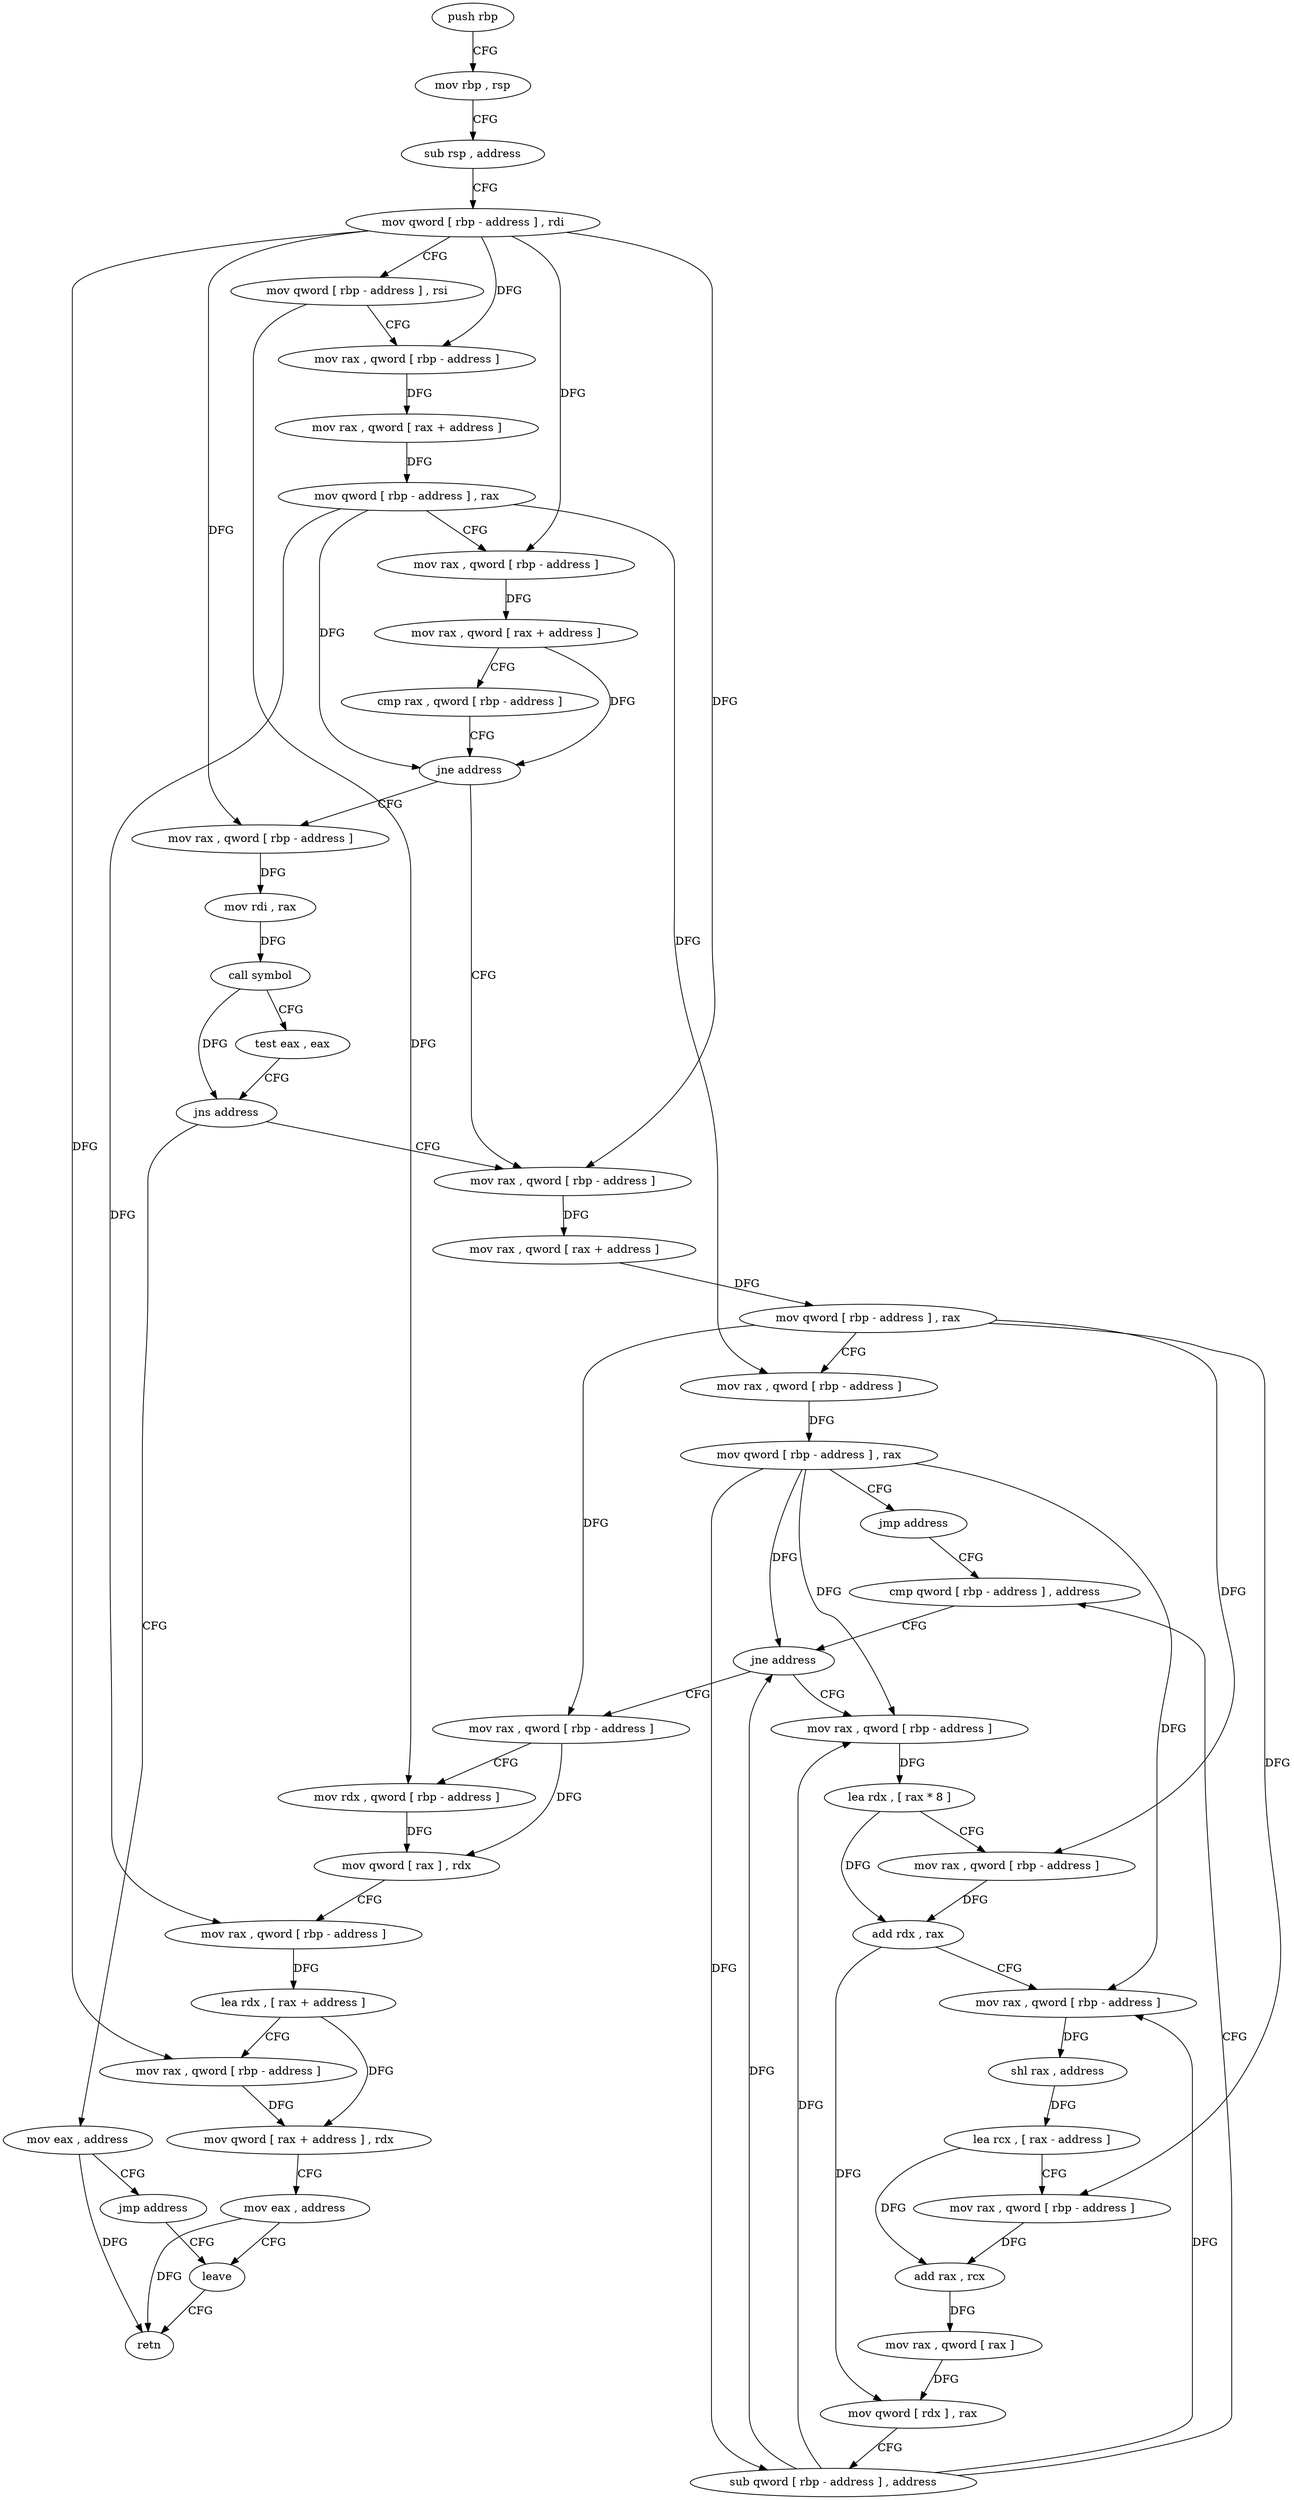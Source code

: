 digraph "func" {
"193171" [label = "push rbp" ]
"193172" [label = "mov rbp , rsp" ]
"193175" [label = "sub rsp , address" ]
"193179" [label = "mov qword [ rbp - address ] , rdi" ]
"193183" [label = "mov qword [ rbp - address ] , rsi" ]
"193187" [label = "mov rax , qword [ rbp - address ]" ]
"193191" [label = "mov rax , qword [ rax + address ]" ]
"193195" [label = "mov qword [ rbp - address ] , rax" ]
"193199" [label = "mov rax , qword [ rbp - address ]" ]
"193203" [label = "mov rax , qword [ rax + address ]" ]
"193207" [label = "cmp rax , qword [ rbp - address ]" ]
"193211" [label = "jne address" ]
"193236" [label = "mov rax , qword [ rbp - address ]" ]
"193213" [label = "mov rax , qword [ rbp - address ]" ]
"193240" [label = "mov rax , qword [ rax + address ]" ]
"193244" [label = "mov qword [ rbp - address ] , rax" ]
"193248" [label = "mov rax , qword [ rbp - address ]" ]
"193252" [label = "mov qword [ rbp - address ] , rax" ]
"193256" [label = "jmp address" ]
"193307" [label = "cmp qword [ rbp - address ] , address" ]
"193217" [label = "mov rdi , rax" ]
"193220" [label = "call symbol" ]
"193225" [label = "test eax , eax" ]
"193227" [label = "jns address" ]
"193229" [label = "mov eax , address" ]
"193312" [label = "jne address" ]
"193258" [label = "mov rax , qword [ rbp - address ]" ]
"193314" [label = "mov rax , qword [ rbp - address ]" ]
"193234" [label = "jmp address" ]
"193346" [label = "leave" ]
"193262" [label = "lea rdx , [ rax * 8 ]" ]
"193270" [label = "mov rax , qword [ rbp - address ]" ]
"193274" [label = "add rdx , rax" ]
"193277" [label = "mov rax , qword [ rbp - address ]" ]
"193281" [label = "shl rax , address" ]
"193285" [label = "lea rcx , [ rax - address ]" ]
"193289" [label = "mov rax , qword [ rbp - address ]" ]
"193293" [label = "add rax , rcx" ]
"193296" [label = "mov rax , qword [ rax ]" ]
"193299" [label = "mov qword [ rdx ] , rax" ]
"193302" [label = "sub qword [ rbp - address ] , address" ]
"193318" [label = "mov rdx , qword [ rbp - address ]" ]
"193322" [label = "mov qword [ rax ] , rdx" ]
"193325" [label = "mov rax , qword [ rbp - address ]" ]
"193329" [label = "lea rdx , [ rax + address ]" ]
"193333" [label = "mov rax , qword [ rbp - address ]" ]
"193337" [label = "mov qword [ rax + address ] , rdx" ]
"193341" [label = "mov eax , address" ]
"193347" [label = "retn" ]
"193171" -> "193172" [ label = "CFG" ]
"193172" -> "193175" [ label = "CFG" ]
"193175" -> "193179" [ label = "CFG" ]
"193179" -> "193183" [ label = "CFG" ]
"193179" -> "193187" [ label = "DFG" ]
"193179" -> "193199" [ label = "DFG" ]
"193179" -> "193236" [ label = "DFG" ]
"193179" -> "193213" [ label = "DFG" ]
"193179" -> "193333" [ label = "DFG" ]
"193183" -> "193187" [ label = "CFG" ]
"193183" -> "193318" [ label = "DFG" ]
"193187" -> "193191" [ label = "DFG" ]
"193191" -> "193195" [ label = "DFG" ]
"193195" -> "193199" [ label = "CFG" ]
"193195" -> "193211" [ label = "DFG" ]
"193195" -> "193248" [ label = "DFG" ]
"193195" -> "193325" [ label = "DFG" ]
"193199" -> "193203" [ label = "DFG" ]
"193203" -> "193207" [ label = "CFG" ]
"193203" -> "193211" [ label = "DFG" ]
"193207" -> "193211" [ label = "CFG" ]
"193211" -> "193236" [ label = "CFG" ]
"193211" -> "193213" [ label = "CFG" ]
"193236" -> "193240" [ label = "DFG" ]
"193213" -> "193217" [ label = "DFG" ]
"193240" -> "193244" [ label = "DFG" ]
"193244" -> "193248" [ label = "CFG" ]
"193244" -> "193270" [ label = "DFG" ]
"193244" -> "193289" [ label = "DFG" ]
"193244" -> "193314" [ label = "DFG" ]
"193248" -> "193252" [ label = "DFG" ]
"193252" -> "193256" [ label = "CFG" ]
"193252" -> "193312" [ label = "DFG" ]
"193252" -> "193258" [ label = "DFG" ]
"193252" -> "193277" [ label = "DFG" ]
"193252" -> "193302" [ label = "DFG" ]
"193256" -> "193307" [ label = "CFG" ]
"193307" -> "193312" [ label = "CFG" ]
"193217" -> "193220" [ label = "DFG" ]
"193220" -> "193225" [ label = "CFG" ]
"193220" -> "193227" [ label = "DFG" ]
"193225" -> "193227" [ label = "CFG" ]
"193227" -> "193236" [ label = "CFG" ]
"193227" -> "193229" [ label = "CFG" ]
"193229" -> "193234" [ label = "CFG" ]
"193229" -> "193347" [ label = "DFG" ]
"193312" -> "193258" [ label = "CFG" ]
"193312" -> "193314" [ label = "CFG" ]
"193258" -> "193262" [ label = "DFG" ]
"193314" -> "193318" [ label = "CFG" ]
"193314" -> "193322" [ label = "DFG" ]
"193234" -> "193346" [ label = "CFG" ]
"193346" -> "193347" [ label = "CFG" ]
"193262" -> "193270" [ label = "CFG" ]
"193262" -> "193274" [ label = "DFG" ]
"193270" -> "193274" [ label = "DFG" ]
"193274" -> "193277" [ label = "CFG" ]
"193274" -> "193299" [ label = "DFG" ]
"193277" -> "193281" [ label = "DFG" ]
"193281" -> "193285" [ label = "DFG" ]
"193285" -> "193289" [ label = "CFG" ]
"193285" -> "193293" [ label = "DFG" ]
"193289" -> "193293" [ label = "DFG" ]
"193293" -> "193296" [ label = "DFG" ]
"193296" -> "193299" [ label = "DFG" ]
"193299" -> "193302" [ label = "CFG" ]
"193302" -> "193307" [ label = "CFG" ]
"193302" -> "193312" [ label = "DFG" ]
"193302" -> "193258" [ label = "DFG" ]
"193302" -> "193277" [ label = "DFG" ]
"193318" -> "193322" [ label = "DFG" ]
"193322" -> "193325" [ label = "CFG" ]
"193325" -> "193329" [ label = "DFG" ]
"193329" -> "193333" [ label = "CFG" ]
"193329" -> "193337" [ label = "DFG" ]
"193333" -> "193337" [ label = "DFG" ]
"193337" -> "193341" [ label = "CFG" ]
"193341" -> "193346" [ label = "CFG" ]
"193341" -> "193347" [ label = "DFG" ]
}
